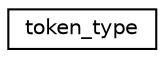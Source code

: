 digraph "Graphical Class Hierarchy"
{
  edge [fontname="Helvetica",fontsize="10",labelfontname="Helvetica",labelfontsize="10"];
  node [fontname="Helvetica",fontsize="10",shape=record];
  rankdir="LR";
  Node0 [label="token_type",height=0.2,width=0.4,color="black", fillcolor="white", style="filled",URL="$structtoken__type.html"];
}
